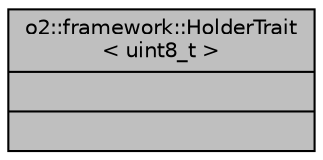 digraph "o2::framework::HolderTrait&lt; uint8_t &gt;"
{
 // INTERACTIVE_SVG=YES
  bgcolor="transparent";
  edge [fontname="Helvetica",fontsize="10",labelfontname="Helvetica",labelfontsize="10"];
  node [fontname="Helvetica",fontsize="10",shape=record];
  Node1 [label="{o2::framework::HolderTrait\l\< uint8_t \>\n||}",height=0.2,width=0.4,color="black", fillcolor="grey75", style="filled", fontcolor="black"];
}
